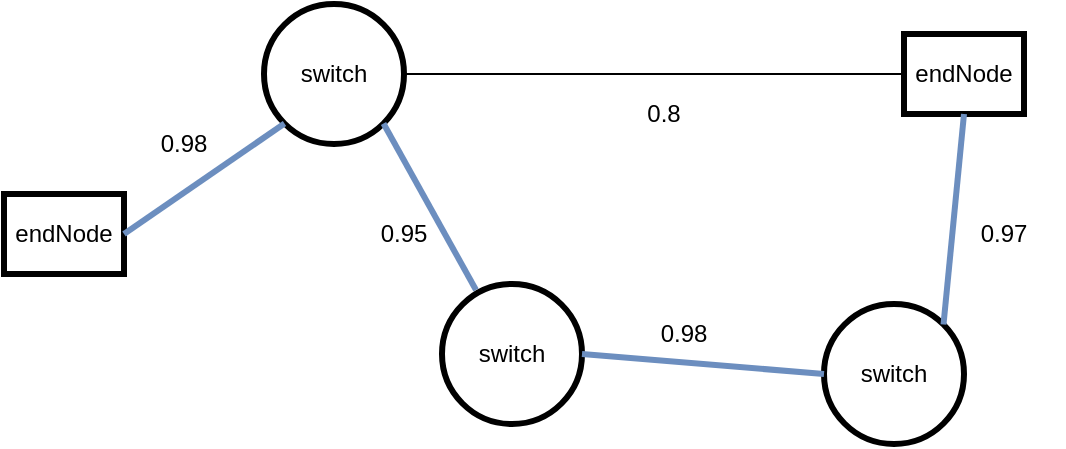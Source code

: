 <mxfile version="24.4.13" type="device">
  <diagram name="Página-1" id="0R84nbDcEIhOmc_J-1IX">
    <mxGraphModel dx="880" dy="481" grid="1" gridSize="10" guides="1" tooltips="1" connect="1" arrows="1" fold="1" page="1" pageScale="1" pageWidth="827" pageHeight="583" math="0" shadow="0">
      <root>
        <mxCell id="0" />
        <mxCell id="1" parent="0" />
        <mxCell id="dmVsvcYthLELyO5Nhqn--3" value="switch" style="ellipse;whiteSpace=wrap;html=1;fillColor=none;strokeColor=default;strokeWidth=3;" parent="1" vertex="1">
          <mxGeometry x="290" y="320" width="70" height="70" as="geometry" />
        </mxCell>
        <mxCell id="rC6wHBCuhlb4_4a9kOSW-2" value="switch" style="ellipse;whiteSpace=wrap;html=1;fillColor=none;strokeColor=default;strokeWidth=3;" vertex="1" parent="1">
          <mxGeometry x="379" y="460" width="70" height="70" as="geometry" />
        </mxCell>
        <mxCell id="rC6wHBCuhlb4_4a9kOSW-3" value="switch" style="ellipse;whiteSpace=wrap;html=1;fillColor=none;strokeColor=default;strokeWidth=3;" vertex="1" parent="1">
          <mxGeometry x="570" y="470" width="70" height="70" as="geometry" />
        </mxCell>
        <mxCell id="rC6wHBCuhlb4_4a9kOSW-4" value="endNode" style="rounded=0;whiteSpace=wrap;html=1;fillColor=none;strokeColor=default;strokeWidth=3;" vertex="1" parent="1">
          <mxGeometry x="160" y="415" width="60" height="40" as="geometry" />
        </mxCell>
        <mxCell id="rC6wHBCuhlb4_4a9kOSW-6" value="" style="endArrow=none;html=1;rounded=0;entryX=1;entryY=0.5;entryDx=0;entryDy=0;exitX=0;exitY=1;exitDx=0;exitDy=0;fillColor=#dae8fc;strokeColor=#6c8ebf;strokeWidth=3;" edge="1" parent="1" source="dmVsvcYthLELyO5Nhqn--3" target="rC6wHBCuhlb4_4a9kOSW-4">
          <mxGeometry width="50" height="50" relative="1" as="geometry">
            <mxPoint x="300" y="185" as="sourcePoint" />
            <mxPoint x="230" y="200" as="targetPoint" />
          </mxGeometry>
        </mxCell>
        <mxCell id="rC6wHBCuhlb4_4a9kOSW-9" value="" style="endArrow=none;html=1;rounded=0;exitX=1;exitY=0.5;exitDx=0;exitDy=0;entryX=0;entryY=0.5;entryDx=0;entryDy=0;" edge="1" parent="1" source="dmVsvcYthLELyO5Nhqn--3" target="rC6wHBCuhlb4_4a9kOSW-12">
          <mxGeometry width="50" height="50" relative="1" as="geometry">
            <mxPoint x="390" y="520" as="sourcePoint" />
            <mxPoint x="479.02" y="364.99" as="targetPoint" />
          </mxGeometry>
        </mxCell>
        <mxCell id="rC6wHBCuhlb4_4a9kOSW-10" value="" style="endArrow=none;html=1;rounded=0;exitX=1;exitY=1;exitDx=0;exitDy=0;entryX=0.243;entryY=0.043;entryDx=0;entryDy=0;entryPerimeter=0;strokeWidth=3;fillColor=#dae8fc;strokeColor=#6c8ebf;" edge="1" parent="1" source="dmVsvcYthLELyO5Nhqn--3" target="rC6wHBCuhlb4_4a9kOSW-2">
          <mxGeometry width="50" height="50" relative="1" as="geometry">
            <mxPoint x="390" y="520" as="sourcePoint" />
            <mxPoint x="440" y="470" as="targetPoint" />
          </mxGeometry>
        </mxCell>
        <mxCell id="rC6wHBCuhlb4_4a9kOSW-11" value="" style="endArrow=none;html=1;rounded=0;entryX=0;entryY=0.5;entryDx=0;entryDy=0;exitX=1;exitY=0.5;exitDx=0;exitDy=0;fillColor=#dae8fc;strokeColor=#6c8ebf;strokeWidth=3;" edge="1" parent="1" source="rC6wHBCuhlb4_4a9kOSW-2" target="rC6wHBCuhlb4_4a9kOSW-3">
          <mxGeometry width="50" height="50" relative="1" as="geometry">
            <mxPoint x="390" y="520" as="sourcePoint" />
            <mxPoint x="440" y="470" as="targetPoint" />
          </mxGeometry>
        </mxCell>
        <mxCell id="rC6wHBCuhlb4_4a9kOSW-12" value="endNode" style="rounded=0;whiteSpace=wrap;html=1;fillColor=none;strokeColor=default;strokeWidth=3;" vertex="1" parent="1">
          <mxGeometry x="610" y="335" width="60" height="40" as="geometry" />
        </mxCell>
        <mxCell id="rC6wHBCuhlb4_4a9kOSW-14" value="" style="endArrow=none;html=1;rounded=0;entryX=0.5;entryY=1;entryDx=0;entryDy=0;exitX=1;exitY=0;exitDx=0;exitDy=0;fillColor=#dae8fc;strokeColor=#6c8ebf;strokeWidth=3;" edge="1" parent="1" source="rC6wHBCuhlb4_4a9kOSW-3" target="rC6wHBCuhlb4_4a9kOSW-12">
          <mxGeometry width="50" height="50" relative="1" as="geometry">
            <mxPoint x="560" y="385" as="sourcePoint" />
            <mxPoint x="710" y="385" as="targetPoint" />
          </mxGeometry>
        </mxCell>
        <mxCell id="rC6wHBCuhlb4_4a9kOSW-15" value="0.98" style="text;html=1;align=center;verticalAlign=middle;whiteSpace=wrap;rounded=0;" vertex="1" parent="1">
          <mxGeometry x="220" y="375" width="60" height="30" as="geometry" />
        </mxCell>
        <mxCell id="rC6wHBCuhlb4_4a9kOSW-16" value="0.8" style="text;html=1;align=center;verticalAlign=middle;whiteSpace=wrap;rounded=0;" vertex="1" parent="1">
          <mxGeometry x="460" y="360" width="60" height="30" as="geometry" />
        </mxCell>
        <mxCell id="rC6wHBCuhlb4_4a9kOSW-17" value="0.95" style="text;html=1;align=center;verticalAlign=middle;whiteSpace=wrap;rounded=0;" vertex="1" parent="1">
          <mxGeometry x="330" y="420" width="60" height="30" as="geometry" />
        </mxCell>
        <mxCell id="rC6wHBCuhlb4_4a9kOSW-18" value="0.98" style="text;html=1;align=center;verticalAlign=middle;whiteSpace=wrap;rounded=0;" vertex="1" parent="1">
          <mxGeometry x="470" y="470" width="60" height="30" as="geometry" />
        </mxCell>
        <mxCell id="rC6wHBCuhlb4_4a9kOSW-20" value="0.97" style="text;html=1;align=center;verticalAlign=middle;whiteSpace=wrap;rounded=0;" vertex="1" parent="1">
          <mxGeometry x="630" y="420" width="60" height="30" as="geometry" />
        </mxCell>
      </root>
    </mxGraphModel>
  </diagram>
</mxfile>
